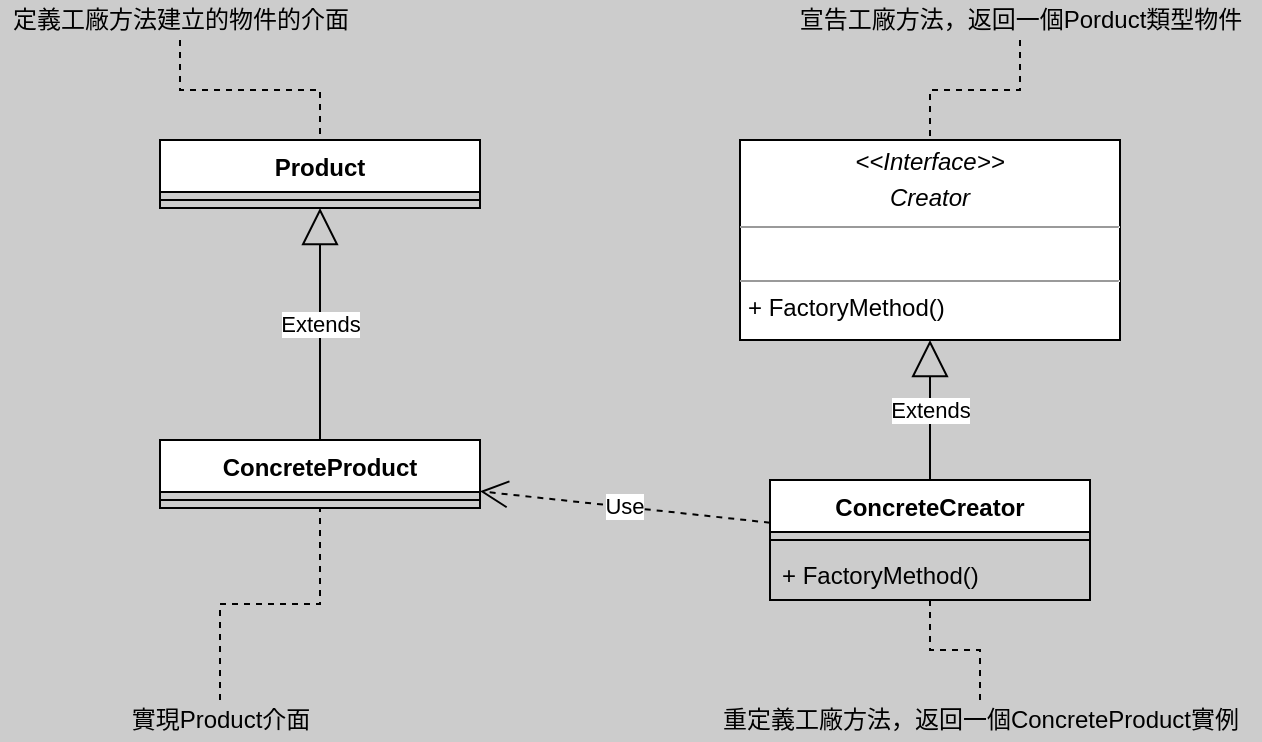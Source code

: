 <mxfile version="14.9.6" type="device"><diagram id="Kh2UzrxPuEhbjfCvI3FL" name="第1頁"><mxGraphModel dx="853" dy="493" grid="1" gridSize="10" guides="1" tooltips="1" connect="1" arrows="1" fold="1" page="0" pageScale="1" pageWidth="827" pageHeight="1169" background="#CCCCCC" math="0" shadow="0"><root><mxCell id="0"/><mxCell id="1" parent="0"/><mxCell id="FsN5VCUDzCvCOMvFCdz8-1" value="&lt;p style=&quot;margin: 0px ; margin-top: 4px ; text-align: center&quot;&gt;&lt;i&gt;&amp;lt;&amp;lt;Interface&amp;gt;&amp;gt;&lt;/i&gt;&lt;br&gt;&lt;/p&gt;&lt;p style=&quot;margin: 0px ; margin-top: 4px ; text-align: center&quot;&gt;&lt;i&gt;Creator&lt;/i&gt;&lt;/p&gt;&lt;hr size=&quot;1&quot;&gt;&lt;p style=&quot;margin: 0px ; margin-left: 4px&quot;&gt;&lt;br&gt;&lt;/p&gt;&lt;hr size=&quot;1&quot;&gt;&lt;p style=&quot;margin: 0px ; margin-left: 4px&quot;&gt;+ FactoryMethod()&lt;/p&gt;" style="verticalAlign=top;align=left;overflow=fill;fontSize=12;fontFamily=Helvetica;html=1;" vertex="1" parent="1"><mxGeometry x="370" y="360" width="190" height="100" as="geometry"/></mxCell><mxCell id="FsN5VCUDzCvCOMvFCdz8-3" style="edgeStyle=orthogonalEdgeStyle;rounded=0;orthogonalLoop=1;jettySize=auto;html=1;endArrow=none;endFill=0;dashed=1;" edge="1" parent="1" source="FsN5VCUDzCvCOMvFCdz8-2" target="FsN5VCUDzCvCOMvFCdz8-4"><mxGeometry relative="1" as="geometry"/></mxCell><mxCell id="FsN5VCUDzCvCOMvFCdz8-2" value="定義工廠方法建立的物件的介面" style="text;html=1;align=center;verticalAlign=middle;resizable=0;points=[];autosize=1;strokeColor=none;" vertex="1" parent="1"><mxGeometry y="290" width="180" height="20" as="geometry"/></mxCell><mxCell id="FsN5VCUDzCvCOMvFCdz8-4" value="Product" style="swimlane;fontStyle=1;align=center;verticalAlign=top;childLayout=stackLayout;horizontal=1;startSize=26;horizontalStack=0;resizeParent=1;resizeParentMax=0;resizeLast=0;collapsible=1;marginBottom=0;" vertex="1" parent="1"><mxGeometry x="80" y="360" width="160" height="34" as="geometry"/></mxCell><mxCell id="FsN5VCUDzCvCOMvFCdz8-6" value="" style="line;strokeWidth=1;fillColor=none;align=left;verticalAlign=middle;spacingTop=-1;spacingLeft=3;spacingRight=3;rotatable=0;labelPosition=right;points=[];portConstraint=eastwest;" vertex="1" parent="FsN5VCUDzCvCOMvFCdz8-4"><mxGeometry y="26" width="160" height="8" as="geometry"/></mxCell><mxCell id="FsN5VCUDzCvCOMvFCdz8-8" value="ConcreteProduct" style="swimlane;fontStyle=1;align=center;verticalAlign=top;childLayout=stackLayout;horizontal=1;startSize=26;horizontalStack=0;resizeParent=1;resizeParentMax=0;resizeLast=0;collapsible=1;marginBottom=0;" vertex="1" parent="1"><mxGeometry x="80" y="510" width="160" height="34" as="geometry"/></mxCell><mxCell id="FsN5VCUDzCvCOMvFCdz8-9" value="" style="line;strokeWidth=1;fillColor=none;align=left;verticalAlign=middle;spacingTop=-1;spacingLeft=3;spacingRight=3;rotatable=0;labelPosition=right;points=[];portConstraint=eastwest;" vertex="1" parent="FsN5VCUDzCvCOMvFCdz8-8"><mxGeometry y="26" width="160" height="8" as="geometry"/></mxCell><mxCell id="FsN5VCUDzCvCOMvFCdz8-16" value="ConcreteCreator" style="swimlane;fontStyle=1;align=center;verticalAlign=top;childLayout=stackLayout;horizontal=1;startSize=26;horizontalStack=0;resizeParent=1;resizeParentMax=0;resizeLast=0;collapsible=1;marginBottom=0;" vertex="1" parent="1"><mxGeometry x="385" y="530" width="160" height="60" as="geometry"/></mxCell><mxCell id="FsN5VCUDzCvCOMvFCdz8-18" value="" style="line;strokeWidth=1;fillColor=none;align=left;verticalAlign=middle;spacingTop=-1;spacingLeft=3;spacingRight=3;rotatable=0;labelPosition=right;points=[];portConstraint=eastwest;" vertex="1" parent="FsN5VCUDzCvCOMvFCdz8-16"><mxGeometry y="26" width="160" height="8" as="geometry"/></mxCell><mxCell id="FsN5VCUDzCvCOMvFCdz8-19" value="+ FactoryMethod()" style="text;strokeColor=none;fillColor=none;align=left;verticalAlign=top;spacingLeft=4;spacingRight=4;overflow=hidden;rotatable=0;points=[[0,0.5],[1,0.5]];portConstraint=eastwest;" vertex="1" parent="FsN5VCUDzCvCOMvFCdz8-16"><mxGeometry y="34" width="160" height="26" as="geometry"/></mxCell><mxCell id="FsN5VCUDzCvCOMvFCdz8-20" value="Use" style="endArrow=open;endSize=12;dashed=1;html=1;" edge="1" parent="1" source="FsN5VCUDzCvCOMvFCdz8-16" target="FsN5VCUDzCvCOMvFCdz8-8"><mxGeometry width="160" relative="1" as="geometry"><mxPoint x="330" y="510" as="sourcePoint"/><mxPoint x="490" y="510" as="targetPoint"/></mxGeometry></mxCell><mxCell id="FsN5VCUDzCvCOMvFCdz8-21" value="Extends" style="endArrow=block;endSize=16;endFill=0;html=1;" edge="1" parent="1" source="FsN5VCUDzCvCOMvFCdz8-8" target="FsN5VCUDzCvCOMvFCdz8-4"><mxGeometry width="160" relative="1" as="geometry"><mxPoint x="330" y="510" as="sourcePoint"/><mxPoint x="490" y="510" as="targetPoint"/></mxGeometry></mxCell><mxCell id="FsN5VCUDzCvCOMvFCdz8-22" value="Extends" style="endArrow=block;endSize=16;endFill=0;html=1;" edge="1" parent="1" source="FsN5VCUDzCvCOMvFCdz8-16" target="FsN5VCUDzCvCOMvFCdz8-1"><mxGeometry width="160" relative="1" as="geometry"><mxPoint x="430" y="496" as="sourcePoint"/><mxPoint x="430" y="380" as="targetPoint"/></mxGeometry></mxCell><mxCell id="FsN5VCUDzCvCOMvFCdz8-24" style="edgeStyle=orthogonalEdgeStyle;rounded=0;orthogonalLoop=1;jettySize=auto;html=1;dashed=1;endArrow=none;endFill=0;" edge="1" parent="1" source="FsN5VCUDzCvCOMvFCdz8-23" target="FsN5VCUDzCvCOMvFCdz8-1"><mxGeometry relative="1" as="geometry"/></mxCell><mxCell id="FsN5VCUDzCvCOMvFCdz8-23" value="宣告工廠方法，返回一個Porduct類型物件" style="text;html=1;align=center;verticalAlign=middle;resizable=0;points=[];autosize=1;strokeColor=none;" vertex="1" parent="1"><mxGeometry x="390" y="290" width="240" height="20" as="geometry"/></mxCell><mxCell id="FsN5VCUDzCvCOMvFCdz8-26" style="edgeStyle=orthogonalEdgeStyle;rounded=0;orthogonalLoop=1;jettySize=auto;html=1;dashed=1;endArrow=none;endFill=0;" edge="1" parent="1" source="FsN5VCUDzCvCOMvFCdz8-25" target="FsN5VCUDzCvCOMvFCdz8-16"><mxGeometry relative="1" as="geometry"/></mxCell><mxCell id="FsN5VCUDzCvCOMvFCdz8-25" value="重定義工廠方法，返回一個ConcreteProduct實例" style="text;html=1;align=center;verticalAlign=middle;resizable=0;points=[];autosize=1;strokeColor=none;" vertex="1" parent="1"><mxGeometry x="355" y="640" width="270" height="20" as="geometry"/></mxCell><mxCell id="FsN5VCUDzCvCOMvFCdz8-28" style="edgeStyle=orthogonalEdgeStyle;rounded=0;orthogonalLoop=1;jettySize=auto;html=1;dashed=1;endArrow=none;endFill=0;" edge="1" parent="1" source="FsN5VCUDzCvCOMvFCdz8-27" target="FsN5VCUDzCvCOMvFCdz8-8"><mxGeometry relative="1" as="geometry"/></mxCell><mxCell id="FsN5VCUDzCvCOMvFCdz8-27" value="實現Product介面" style="text;html=1;align=center;verticalAlign=middle;resizable=0;points=[];autosize=1;strokeColor=none;" vertex="1" parent="1"><mxGeometry x="55" y="640" width="110" height="20" as="geometry"/></mxCell></root></mxGraphModel></diagram></mxfile>